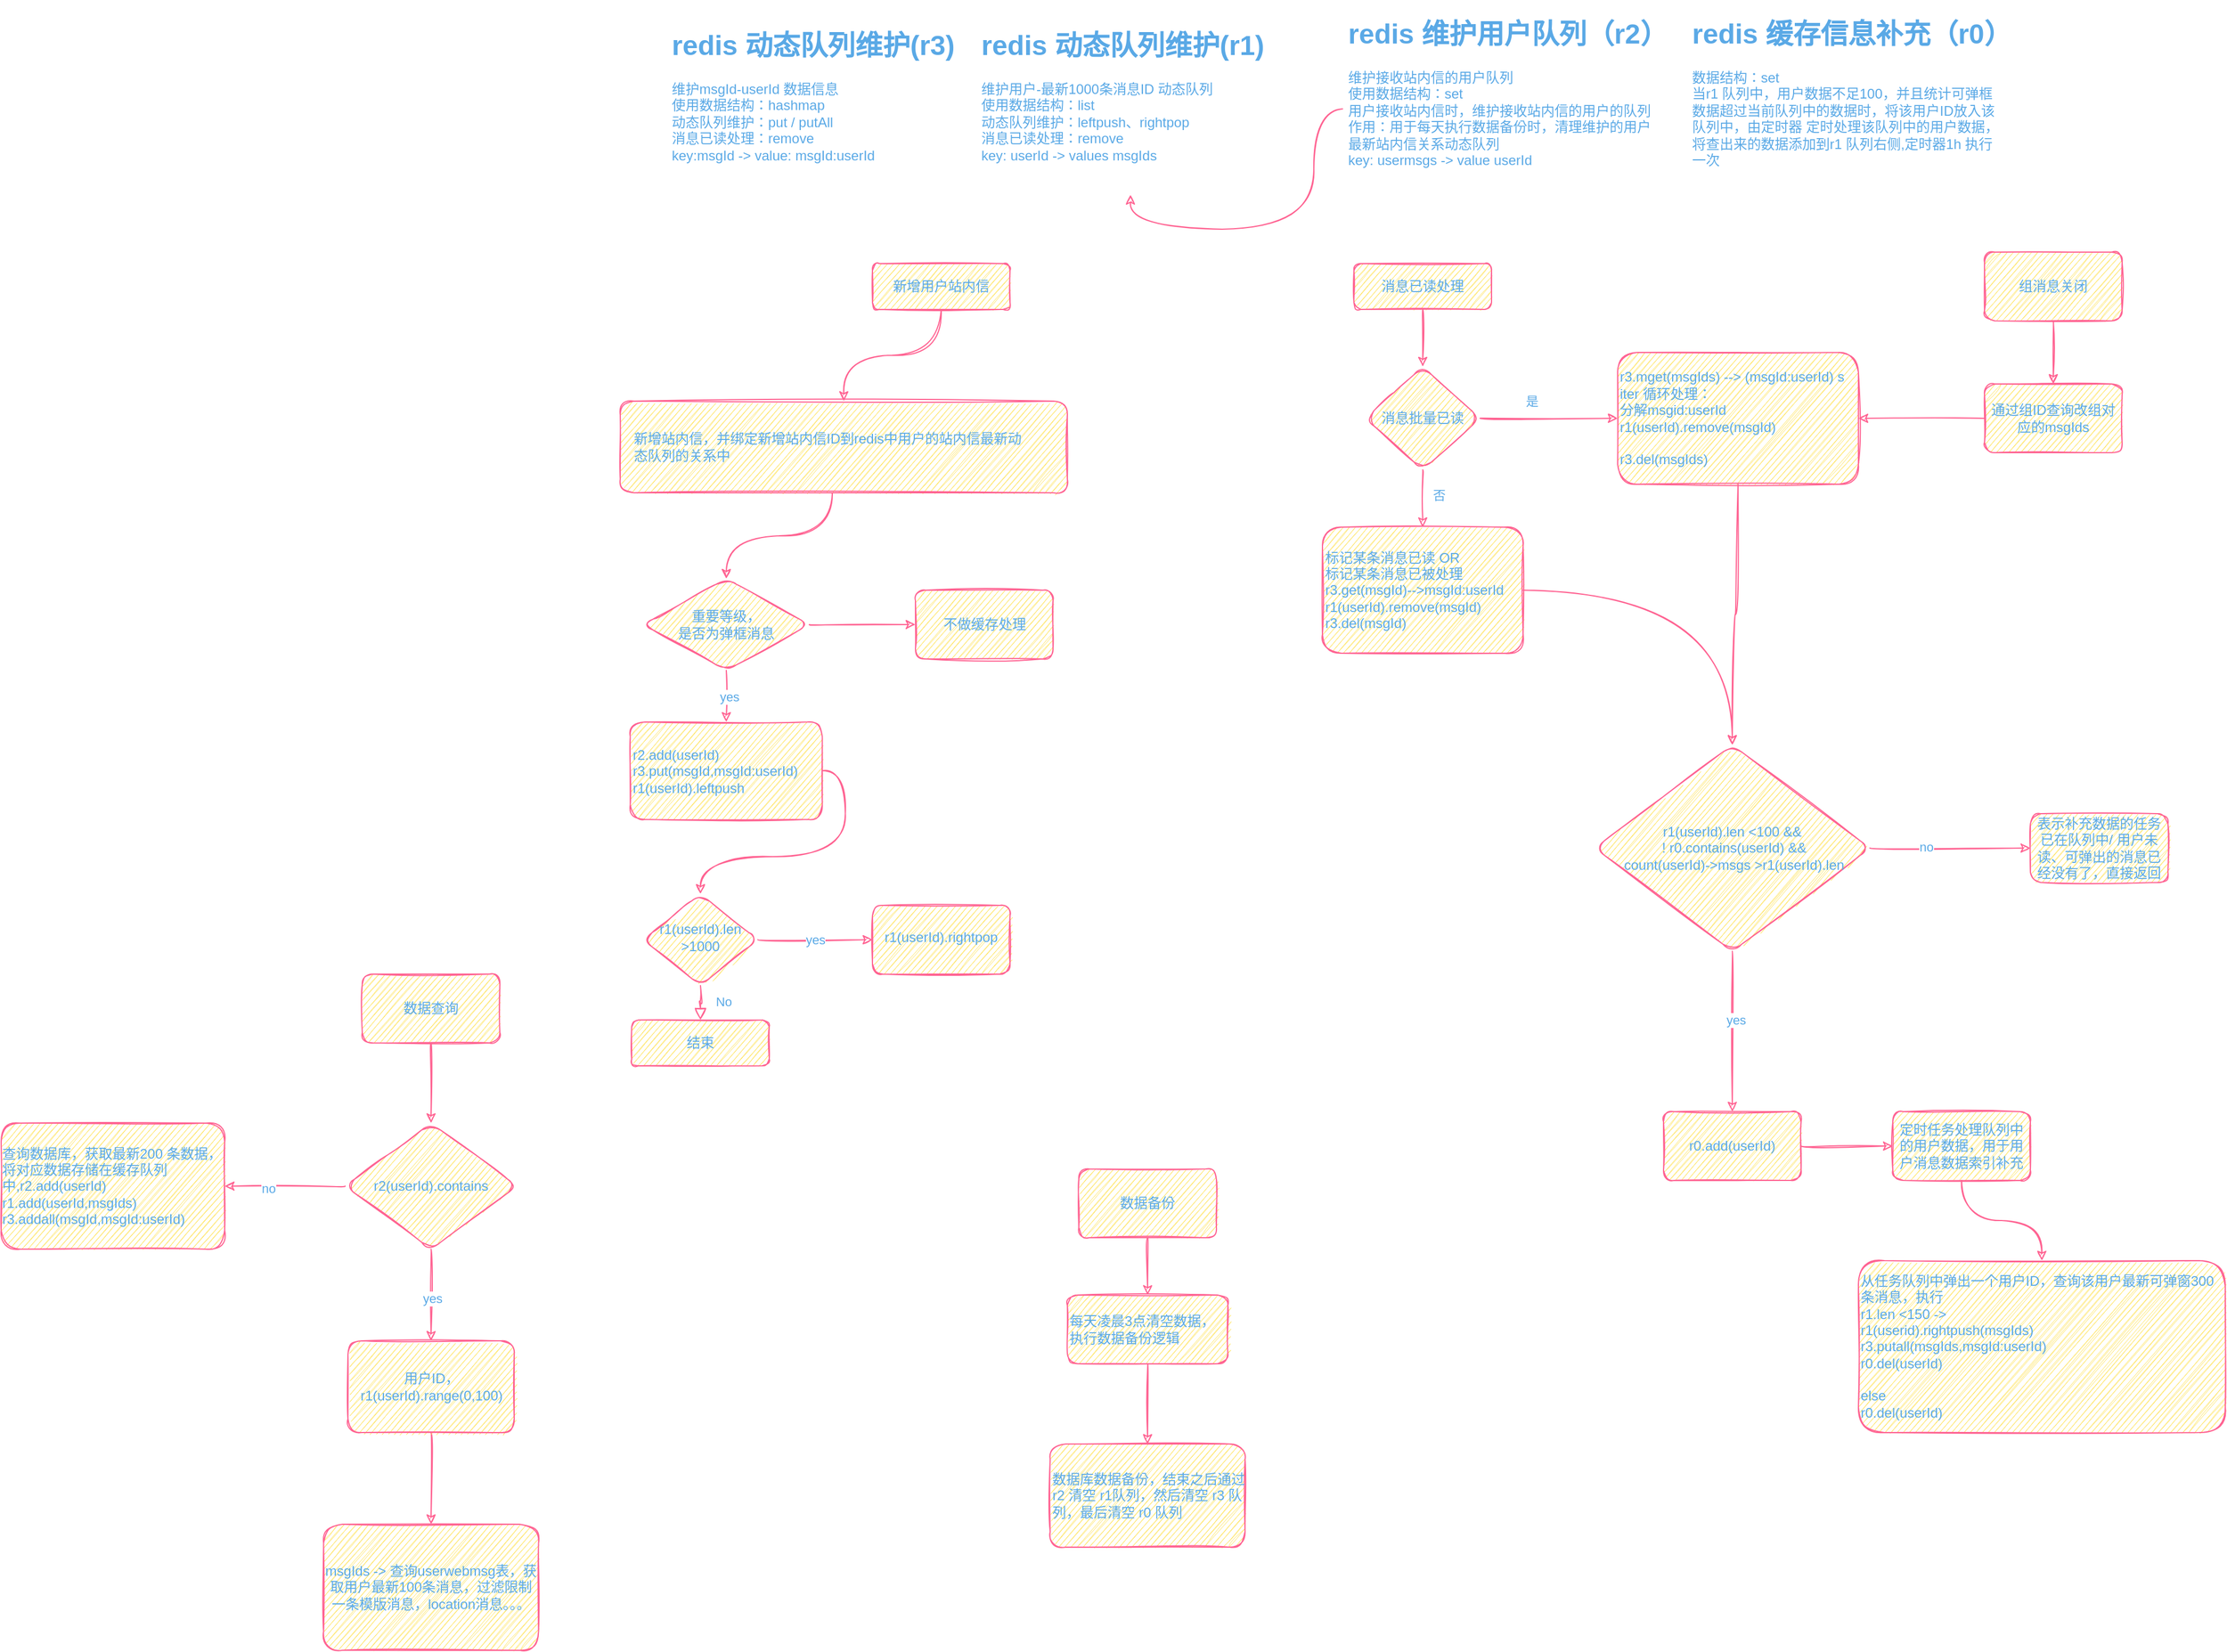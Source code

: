 <mxfile version="16.4.7" type="github">
  <diagram id="C5RBs43oDa-KdzZeNtuy" name="Page-1">
    <mxGraphModel dx="1773" dy="1682" grid="1" gridSize="10" guides="1" tooltips="1" connect="1" arrows="1" fold="1" page="1" pageScale="1" pageWidth="827" pageHeight="1169" math="0" shadow="0">
      <root>
        <mxCell id="WIyWlLk6GJQsqaUBKTNV-0" />
        <mxCell id="WIyWlLk6GJQsqaUBKTNV-1" parent="WIyWlLk6GJQsqaUBKTNV-0" />
        <mxCell id="-cFR_FY4Ac59gnSg9RBy-1" value="" style="edgeStyle=orthogonalEdgeStyle;curved=1;rounded=1;sketch=1;orthogonalLoop=1;jettySize=auto;html=1;fontColor=#5AA9E6;strokeColor=#FF6392;fillColor=#FFE45E;" edge="1" parent="WIyWlLk6GJQsqaUBKTNV-1" source="WIyWlLk6GJQsqaUBKTNV-3" target="-cFR_FY4Ac59gnSg9RBy-0">
          <mxGeometry relative="1" as="geometry" />
        </mxCell>
        <mxCell id="WIyWlLk6GJQsqaUBKTNV-3" value="新增用户站内信" style="rounded=1;whiteSpace=wrap;html=1;fontSize=12;glass=0;strokeWidth=1;shadow=0;sketch=1;fillColor=#FFE45E;strokeColor=#FF6392;fontColor=#5AA9E6;" parent="WIyWlLk6GJQsqaUBKTNV-1" vertex="1">
          <mxGeometry x="160" y="-50" width="120" height="40" as="geometry" />
        </mxCell>
        <mxCell id="WIyWlLk6GJQsqaUBKTNV-8" value="No" style="rounded=1;html=1;jettySize=auto;orthogonalLoop=1;fontSize=11;endArrow=block;endFill=0;endSize=8;strokeWidth=1;shadow=0;labelBackgroundColor=none;edgeStyle=orthogonalEdgeStyle;sketch=1;curved=1;strokeColor=#FF6392;fontColor=#5AA9E6;" parent="WIyWlLk6GJQsqaUBKTNV-1" source="WIyWlLk6GJQsqaUBKTNV-10" target="WIyWlLk6GJQsqaUBKTNV-11" edge="1">
          <mxGeometry x="0.333" y="20" relative="1" as="geometry">
            <mxPoint as="offset" />
          </mxGeometry>
        </mxCell>
        <mxCell id="-cFR_FY4Ac59gnSg9RBy-32" value="yes" style="edgeStyle=orthogonalEdgeStyle;curved=1;rounded=1;sketch=1;orthogonalLoop=1;jettySize=auto;html=1;fontColor=#5AA9E6;strokeColor=#FF6392;fillColor=#FFE45E;" edge="1" parent="WIyWlLk6GJQsqaUBKTNV-1" source="WIyWlLk6GJQsqaUBKTNV-10" target="-cFR_FY4Ac59gnSg9RBy-31">
          <mxGeometry relative="1" as="geometry" />
        </mxCell>
        <mxCell id="WIyWlLk6GJQsqaUBKTNV-10" value="r1(userId).len&lt;br&gt;&amp;gt;1000" style="rhombus;whiteSpace=wrap;html=1;shadow=0;fontFamily=Helvetica;fontSize=12;align=center;strokeWidth=1;spacing=6;spacingTop=-4;sketch=1;rounded=1;fillColor=#FFE45E;strokeColor=#FF6392;fontColor=#5AA9E6;" parent="WIyWlLk6GJQsqaUBKTNV-1" vertex="1">
          <mxGeometry x="-40" y="500" width="100" height="80" as="geometry" />
        </mxCell>
        <mxCell id="WIyWlLk6GJQsqaUBKTNV-11" value="结束" style="rounded=1;whiteSpace=wrap;html=1;fontSize=12;glass=0;strokeWidth=1;shadow=0;sketch=1;fillColor=#FFE45E;strokeColor=#FF6392;fontColor=#5AA9E6;" parent="WIyWlLk6GJQsqaUBKTNV-1" vertex="1">
          <mxGeometry x="-50" y="610" width="120" height="40" as="geometry" />
        </mxCell>
        <mxCell id="-cFR_FY4Ac59gnSg9RBy-0" value="" style="whiteSpace=wrap;html=1;fillColor=#FFE45E;strokeColor=#FF6392;fontColor=#5AA9E6;rounded=1;glass=0;strokeWidth=1;shadow=0;sketch=1;" vertex="1" parent="WIyWlLk6GJQsqaUBKTNV-1">
          <mxGeometry x="-60" y="70" width="390" height="80" as="geometry" />
        </mxCell>
        <mxCell id="-cFR_FY4Ac59gnSg9RBy-24" value="" style="edgeStyle=orthogonalEdgeStyle;curved=1;rounded=1;sketch=1;orthogonalLoop=1;jettySize=auto;html=1;fontColor=#5AA9E6;strokeColor=#FF6392;fillColor=#FFE45E;" edge="1" parent="WIyWlLk6GJQsqaUBKTNV-1" source="-cFR_FY4Ac59gnSg9RBy-3" target="-cFR_FY4Ac59gnSg9RBy-23">
          <mxGeometry relative="1" as="geometry" />
        </mxCell>
        <mxCell id="-cFR_FY4Ac59gnSg9RBy-3" value="新增站内信，并绑定新增站内信ID到redis中用户的站内信最新动态队列的关系中&lt;br&gt;" style="text;html=1;strokeColor=none;fillColor=none;align=left;verticalAlign=middle;whiteSpace=wrap;rounded=1;sketch=1;fontColor=#5AA9E6;" vertex="1" parent="WIyWlLk6GJQsqaUBKTNV-1">
          <mxGeometry x="-50" y="70" width="350" height="80" as="geometry" />
        </mxCell>
        <mxCell id="-cFR_FY4Ac59gnSg9RBy-7" value="&lt;h1&gt;redis 动态队列维护(r1)&lt;/h1&gt;&lt;div&gt;维护用户-最新1000条消息ID 动态队列&lt;/div&gt;&lt;div&gt;使用数据结构：list&lt;/div&gt;&lt;div&gt;动态队列维护：leftpush、rightpop&lt;/div&gt;&lt;div&gt;消息已读处理：remove&lt;/div&gt;&lt;div&gt;key: userId -&amp;gt; values msgIds&lt;/div&gt;" style="text;html=1;strokeColor=none;fillColor=none;spacing=5;spacingTop=-20;whiteSpace=wrap;overflow=hidden;rounded=1;sketch=1;fontColor=#5AA9E6;" vertex="1" parent="WIyWlLk6GJQsqaUBKTNV-1">
          <mxGeometry x="250" y="-260" width="270" height="150" as="geometry" />
        </mxCell>
        <mxCell id="-cFR_FY4Ac59gnSg9RBy-9" style="edgeStyle=orthogonalEdgeStyle;curved=1;rounded=1;sketch=1;orthogonalLoop=1;jettySize=auto;html=1;entryX=0.5;entryY=1;entryDx=0;entryDy=0;fontColor=#5AA9E6;strokeColor=#FF6392;fillColor=#FFE45E;" edge="1" parent="WIyWlLk6GJQsqaUBKTNV-1" source="-cFR_FY4Ac59gnSg9RBy-8" target="-cFR_FY4Ac59gnSg9RBy-7">
          <mxGeometry relative="1" as="geometry" />
        </mxCell>
        <mxCell id="-cFR_FY4Ac59gnSg9RBy-8" value="&lt;h1&gt;redis 维护用户队列（r2）&lt;/h1&gt;&lt;div&gt;维护接收站内信的用户队列&lt;/div&gt;&lt;div&gt;使用数据结构：set&lt;/div&gt;&lt;div&gt;用户接收站内信时，维护接收站内信的用户的队列&lt;/div&gt;&lt;div&gt;作用：用于每天执行数据备份时，清理维护的用户最新站内信关系动态队列&lt;/div&gt;&lt;div&gt;key: usermsgs -&amp;gt; value userId&lt;/div&gt;" style="text;html=1;strokeColor=none;fillColor=none;spacing=5;spacingTop=-20;whiteSpace=wrap;overflow=hidden;rounded=1;sketch=1;fontColor=#5AA9E6;" vertex="1" parent="WIyWlLk6GJQsqaUBKTNV-1">
          <mxGeometry x="570" y="-270" width="280" height="170" as="geometry" />
        </mxCell>
        <mxCell id="-cFR_FY4Ac59gnSg9RBy-14" value="" style="edgeStyle=orthogonalEdgeStyle;curved=1;rounded=1;sketch=1;orthogonalLoop=1;jettySize=auto;html=1;fontColor=#5AA9E6;strokeColor=#FF6392;fillColor=#FFE45E;" edge="1" parent="WIyWlLk6GJQsqaUBKTNV-1" source="-cFR_FY4Ac59gnSg9RBy-10" target="-cFR_FY4Ac59gnSg9RBy-13">
          <mxGeometry relative="1" as="geometry" />
        </mxCell>
        <mxCell id="-cFR_FY4Ac59gnSg9RBy-10" value="消息已读处理" style="rounded=1;whiteSpace=wrap;html=1;fontSize=12;glass=0;strokeWidth=1;shadow=0;sketch=1;fillColor=#FFE45E;strokeColor=#FF6392;fontColor=#5AA9E6;" vertex="1" parent="WIyWlLk6GJQsqaUBKTNV-1">
          <mxGeometry x="580" y="-50" width="120" height="40" as="geometry" />
        </mxCell>
        <mxCell id="-cFR_FY4Ac59gnSg9RBy-16" value="" style="edgeStyle=orthogonalEdgeStyle;curved=1;rounded=1;sketch=1;orthogonalLoop=1;jettySize=auto;html=1;fontColor=#5AA9E6;strokeColor=#FF6392;fillColor=#FFE45E;" edge="1" parent="WIyWlLk6GJQsqaUBKTNV-1" source="-cFR_FY4Ac59gnSg9RBy-13" target="-cFR_FY4Ac59gnSg9RBy-15">
          <mxGeometry relative="1" as="geometry" />
        </mxCell>
        <mxCell id="-cFR_FY4Ac59gnSg9RBy-20" value="否" style="edgeLabel;html=1;align=right;verticalAlign=middle;resizable=0;points=[];fontColor=#5AA9E6;rounded=1;" vertex="1" connectable="0" parent="-cFR_FY4Ac59gnSg9RBy-16">
          <mxGeometry x="-0.133" y="4" relative="1" as="geometry">
            <mxPoint x="16" as="offset" />
          </mxGeometry>
        </mxCell>
        <mxCell id="-cFR_FY4Ac59gnSg9RBy-18" value="" style="edgeStyle=orthogonalEdgeStyle;curved=1;rounded=1;sketch=1;orthogonalLoop=1;jettySize=auto;html=1;fontColor=#5AA9E6;strokeColor=#FF6392;fillColor=#FFE45E;" edge="1" parent="WIyWlLk6GJQsqaUBKTNV-1" source="-cFR_FY4Ac59gnSg9RBy-13" target="-cFR_FY4Ac59gnSg9RBy-17">
          <mxGeometry relative="1" as="geometry" />
        </mxCell>
        <mxCell id="-cFR_FY4Ac59gnSg9RBy-19" value="是" style="edgeLabel;html=1;align=center;verticalAlign=middle;resizable=0;points=[];fontColor=#5AA9E6;rounded=1;" vertex="1" connectable="0" parent="-cFR_FY4Ac59gnSg9RBy-18">
          <mxGeometry x="-0.257" y="4" relative="1" as="geometry">
            <mxPoint y="-11" as="offset" />
          </mxGeometry>
        </mxCell>
        <mxCell id="-cFR_FY4Ac59gnSg9RBy-13" value="消息批量已读" style="rhombus;whiteSpace=wrap;html=1;fillColor=#FFE45E;strokeColor=#FF6392;fontColor=#5AA9E6;rounded=1;glass=0;strokeWidth=1;shadow=0;sketch=1;" vertex="1" parent="WIyWlLk6GJQsqaUBKTNV-1">
          <mxGeometry x="590" y="40" width="100" height="90" as="geometry" />
        </mxCell>
        <mxCell id="-cFR_FY4Ac59gnSg9RBy-34" value="" style="edgeStyle=orthogonalEdgeStyle;curved=1;rounded=1;sketch=1;orthogonalLoop=1;jettySize=auto;html=1;fontColor=#5AA9E6;strokeColor=#FF6392;fillColor=#FFE45E;" edge="1" parent="WIyWlLk6GJQsqaUBKTNV-1" source="-cFR_FY4Ac59gnSg9RBy-15" target="-cFR_FY4Ac59gnSg9RBy-33">
          <mxGeometry relative="1" as="geometry" />
        </mxCell>
        <mxCell id="-cFR_FY4Ac59gnSg9RBy-15" value="标记某条消息已读 OR&lt;br&gt;标记某条消息已被处理&lt;br&gt;r3.get(msgId)--&amp;gt;msgId:userId&lt;br&gt;r1(userId).remove(msgId)&lt;br&gt;r3.del(msgId)" style="whiteSpace=wrap;html=1;fillColor=#FFE45E;strokeColor=#FF6392;fontColor=#5AA9E6;rounded=1;glass=0;strokeWidth=1;shadow=0;sketch=1;align=left;" vertex="1" parent="WIyWlLk6GJQsqaUBKTNV-1">
          <mxGeometry x="552.5" y="180" width="175" height="110" as="geometry" />
        </mxCell>
        <mxCell id="-cFR_FY4Ac59gnSg9RBy-35" style="edgeStyle=orthogonalEdgeStyle;curved=1;rounded=1;sketch=1;orthogonalLoop=1;jettySize=auto;html=1;exitX=0.5;exitY=1;exitDx=0;exitDy=0;entryX=0.5;entryY=0;entryDx=0;entryDy=0;fontColor=#5AA9E6;strokeColor=#FF6392;fillColor=#FFE45E;" edge="1" parent="WIyWlLk6GJQsqaUBKTNV-1" source="-cFR_FY4Ac59gnSg9RBy-17" target="-cFR_FY4Ac59gnSg9RBy-33">
          <mxGeometry relative="1" as="geometry" />
        </mxCell>
        <mxCell id="-cFR_FY4Ac59gnSg9RBy-17" value="r3.mget(msgIds) --&amp;gt; (msgId:userId) s&lt;br&gt;iter 循环处理：&lt;br&gt;分解msgid:userId&amp;nbsp;&lt;br&gt;r1(userId).remove(msgId)&lt;br&gt;&lt;br&gt;r3.del(msgIds)&lt;br&gt;&lt;div&gt;&lt;/div&gt;" style="whiteSpace=wrap;html=1;fillColor=#FFE45E;strokeColor=#FF6392;fontColor=#5AA9E6;rounded=1;glass=0;strokeWidth=1;shadow=0;sketch=1;align=left;" vertex="1" parent="WIyWlLk6GJQsqaUBKTNV-1">
          <mxGeometry x="810" y="27.5" width="210" height="115" as="geometry" />
        </mxCell>
        <mxCell id="-cFR_FY4Ac59gnSg9RBy-22" value="&lt;h1&gt;redis 动态队列维护(r3)&lt;/h1&gt;&lt;div&gt;维护msgId-userId 数据信息&lt;/div&gt;&lt;div&gt;&lt;span&gt;使用数据结构：hashmap&lt;/span&gt;&lt;br&gt;&lt;/div&gt;&lt;div&gt;动态队列维护：put / putAll&lt;/div&gt;&lt;div&gt;&lt;span&gt;消息已读处理：remove&lt;/span&gt;&lt;/div&gt;&lt;div&gt;&lt;span&gt;key:msgId -&amp;gt; value: msgId:userId&lt;/span&gt;&lt;/div&gt;" style="text;html=1;strokeColor=none;fillColor=none;spacing=5;spacingTop=-20;whiteSpace=wrap;overflow=hidden;rounded=1;sketch=1;fontColor=#5AA9E6;" vertex="1" parent="WIyWlLk6GJQsqaUBKTNV-1">
          <mxGeometry x="-20" y="-260" width="260" height="130" as="geometry" />
        </mxCell>
        <mxCell id="-cFR_FY4Ac59gnSg9RBy-26" value="" style="edgeStyle=orthogonalEdgeStyle;curved=1;rounded=1;sketch=1;orthogonalLoop=1;jettySize=auto;html=1;fontColor=#5AA9E6;strokeColor=#FF6392;fillColor=#FFE45E;" edge="1" parent="WIyWlLk6GJQsqaUBKTNV-1" source="-cFR_FY4Ac59gnSg9RBy-23" target="-cFR_FY4Ac59gnSg9RBy-25">
          <mxGeometry relative="1" as="geometry" />
        </mxCell>
        <mxCell id="-cFR_FY4Ac59gnSg9RBy-27" value="yes" style="edgeLabel;html=1;align=center;verticalAlign=middle;resizable=0;points=[];fontColor=#5AA9E6;rounded=1;" vertex="1" connectable="0" parent="-cFR_FY4Ac59gnSg9RBy-26">
          <mxGeometry x="0.022" y="2" relative="1" as="geometry">
            <mxPoint as="offset" />
          </mxGeometry>
        </mxCell>
        <mxCell id="-cFR_FY4Ac59gnSg9RBy-29" value="" style="edgeStyle=orthogonalEdgeStyle;curved=1;rounded=1;sketch=1;orthogonalLoop=1;jettySize=auto;html=1;fontColor=#5AA9E6;strokeColor=#FF6392;fillColor=#FFE45E;" edge="1" parent="WIyWlLk6GJQsqaUBKTNV-1" source="-cFR_FY4Ac59gnSg9RBy-23" target="-cFR_FY4Ac59gnSg9RBy-28">
          <mxGeometry relative="1" as="geometry" />
        </mxCell>
        <mxCell id="-cFR_FY4Ac59gnSg9RBy-23" value="重要等级，&lt;br&gt;是否为弹框消息" style="rhombus;whiteSpace=wrap;html=1;rounded=1;sketch=1;fontColor=#5AA9E6;strokeColor=#FF6392;fillColor=#FFE45E;" vertex="1" parent="WIyWlLk6GJQsqaUBKTNV-1">
          <mxGeometry x="-40" y="225" width="145" height="80" as="geometry" />
        </mxCell>
        <mxCell id="-cFR_FY4Ac59gnSg9RBy-30" style="edgeStyle=orthogonalEdgeStyle;curved=1;rounded=1;sketch=1;orthogonalLoop=1;jettySize=auto;html=1;exitX=1;exitY=0.5;exitDx=0;exitDy=0;fontColor=#5AA9E6;strokeColor=#FF6392;fillColor=#FFE45E;" edge="1" parent="WIyWlLk6GJQsqaUBKTNV-1" source="-cFR_FY4Ac59gnSg9RBy-25" target="WIyWlLk6GJQsqaUBKTNV-10">
          <mxGeometry relative="1" as="geometry" />
        </mxCell>
        <mxCell id="-cFR_FY4Ac59gnSg9RBy-25" value="&lt;span&gt;r2.add(userId)&lt;/span&gt;&lt;br&gt;&lt;span&gt;r3.put(msgId,msgId:userId)&lt;br&gt;&lt;/span&gt;r1(userId).leftpush" style="whiteSpace=wrap;html=1;fillColor=#FFE45E;strokeColor=#FF6392;fontColor=#5AA9E6;rounded=1;sketch=1;align=left;" vertex="1" parent="WIyWlLk6GJQsqaUBKTNV-1">
          <mxGeometry x="-51.25" y="350" width="167.5" height="85" as="geometry" />
        </mxCell>
        <mxCell id="-cFR_FY4Ac59gnSg9RBy-28" value="不做缓存处理" style="whiteSpace=wrap;html=1;fillColor=#FFE45E;strokeColor=#FF6392;fontColor=#5AA9E6;rounded=1;sketch=1;" vertex="1" parent="WIyWlLk6GJQsqaUBKTNV-1">
          <mxGeometry x="197.5" y="235" width="120" height="60" as="geometry" />
        </mxCell>
        <mxCell id="-cFR_FY4Ac59gnSg9RBy-31" value="r1(userId).rightpop" style="whiteSpace=wrap;html=1;fillColor=#FFE45E;strokeColor=#FF6392;fontColor=#5AA9E6;shadow=0;strokeWidth=1;spacing=6;spacingTop=-4;sketch=1;rounded=1;" vertex="1" parent="WIyWlLk6GJQsqaUBKTNV-1">
          <mxGeometry x="160" y="510" width="120" height="60" as="geometry" />
        </mxCell>
        <mxCell id="-cFR_FY4Ac59gnSg9RBy-46" value="" style="edgeStyle=orthogonalEdgeStyle;curved=1;rounded=1;sketch=1;orthogonalLoop=1;jettySize=auto;html=1;fontColor=#5AA9E6;strokeColor=#FF6392;fillColor=#FFE45E;" edge="1" parent="WIyWlLk6GJQsqaUBKTNV-1" source="-cFR_FY4Ac59gnSg9RBy-33" target="-cFR_FY4Ac59gnSg9RBy-45">
          <mxGeometry relative="1" as="geometry" />
        </mxCell>
        <mxCell id="-cFR_FY4Ac59gnSg9RBy-47" value="yes" style="edgeLabel;html=1;align=center;verticalAlign=middle;resizable=0;points=[];fontColor=#5AA9E6;rounded=1;" vertex="1" connectable="0" parent="-cFR_FY4Ac59gnSg9RBy-46">
          <mxGeometry x="-0.143" y="3" relative="1" as="geometry">
            <mxPoint as="offset" />
          </mxGeometry>
        </mxCell>
        <mxCell id="-cFR_FY4Ac59gnSg9RBy-49" value="" style="edgeStyle=orthogonalEdgeStyle;curved=1;rounded=1;sketch=1;orthogonalLoop=1;jettySize=auto;html=1;fontColor=#5AA9E6;strokeColor=#FF6392;fillColor=#FFE45E;" edge="1" parent="WIyWlLk6GJQsqaUBKTNV-1" source="-cFR_FY4Ac59gnSg9RBy-33" target="-cFR_FY4Ac59gnSg9RBy-48">
          <mxGeometry relative="1" as="geometry" />
        </mxCell>
        <mxCell id="-cFR_FY4Ac59gnSg9RBy-50" value="no" style="edgeLabel;html=1;align=center;verticalAlign=middle;resizable=0;points=[];fontColor=#5AA9E6;rounded=1;" vertex="1" connectable="0" parent="-cFR_FY4Ac59gnSg9RBy-49">
          <mxGeometry x="-0.3" y="1" relative="1" as="geometry">
            <mxPoint as="offset" />
          </mxGeometry>
        </mxCell>
        <mxCell id="-cFR_FY4Ac59gnSg9RBy-33" value="r1(userId).len &amp;lt;100 &amp;amp;&amp;amp;&lt;br&gt;&amp;nbsp;! r0.contains(userId) &amp;amp;&amp;amp;&lt;br&gt;&amp;nbsp;count(userId)-&amp;gt;msgs &amp;gt;r1(userId).len" style="rhombus;whiteSpace=wrap;html=1;align=center;fillColor=#FFE45E;strokeColor=#FF6392;fontColor=#5AA9E6;rounded=1;glass=0;strokeWidth=1;shadow=0;sketch=1;" vertex="1" parent="WIyWlLk6GJQsqaUBKTNV-1">
          <mxGeometry x="790" y="370" width="240" height="180" as="geometry" />
        </mxCell>
        <mxCell id="-cFR_FY4Ac59gnSg9RBy-36" value="&lt;h1&gt;redis 缓存信息补充（r0）&lt;/h1&gt;&lt;div&gt;数据结构：set&lt;/div&gt;&lt;div&gt;当r1 队列中，用户数据不足100，并且统计可弹框数据超过当前队列中的数据时，将该用户ID放入该队列中，由定时器 定时处理该队列中的用户数据，将查出来的数据添加到r1 队列右侧,定时器1h 执行一次&lt;/div&gt;" style="text;html=1;strokeColor=none;fillColor=none;spacing=5;spacingTop=-20;whiteSpace=wrap;overflow=hidden;rounded=1;sketch=1;fontColor=#5AA9E6;" vertex="1" parent="WIyWlLk6GJQsqaUBKTNV-1">
          <mxGeometry x="870" y="-270" width="280" height="170" as="geometry" />
        </mxCell>
        <mxCell id="-cFR_FY4Ac59gnSg9RBy-52" value="" style="edgeStyle=orthogonalEdgeStyle;curved=1;rounded=1;sketch=1;orthogonalLoop=1;jettySize=auto;html=1;fontColor=#5AA9E6;strokeColor=#FF6392;fillColor=#FFE45E;" edge="1" parent="WIyWlLk6GJQsqaUBKTNV-1" source="-cFR_FY4Ac59gnSg9RBy-45" target="-cFR_FY4Ac59gnSg9RBy-51">
          <mxGeometry relative="1" as="geometry" />
        </mxCell>
        <mxCell id="-cFR_FY4Ac59gnSg9RBy-45" value="r0.add(userId)" style="rounded=1;whiteSpace=wrap;html=1;fillColor=#FFE45E;strokeColor=#FF6392;fontColor=#5AA9E6;glass=0;strokeWidth=1;shadow=0;sketch=1;" vertex="1" parent="WIyWlLk6GJQsqaUBKTNV-1">
          <mxGeometry x="850" y="690" width="120" height="60" as="geometry" />
        </mxCell>
        <mxCell id="-cFR_FY4Ac59gnSg9RBy-48" value="表示补充数据的任务已在队列中/ 用户未读、可弹出的消息已经没有了，直接返回" style="whiteSpace=wrap;html=1;fillColor=#FFE45E;strokeColor=#FF6392;fontColor=#5AA9E6;rounded=1;glass=0;strokeWidth=1;shadow=0;sketch=1;" vertex="1" parent="WIyWlLk6GJQsqaUBKTNV-1">
          <mxGeometry x="1170" y="430" width="120" height="60" as="geometry" />
        </mxCell>
        <mxCell id="-cFR_FY4Ac59gnSg9RBy-60" value="" style="edgeStyle=orthogonalEdgeStyle;curved=1;rounded=1;sketch=1;orthogonalLoop=1;jettySize=auto;html=1;fontColor=#5AA9E6;strokeColor=#FF6392;fillColor=#FFE45E;" edge="1" parent="WIyWlLk6GJQsqaUBKTNV-1" source="-cFR_FY4Ac59gnSg9RBy-51" target="-cFR_FY4Ac59gnSg9RBy-59">
          <mxGeometry relative="1" as="geometry" />
        </mxCell>
        <mxCell id="-cFR_FY4Ac59gnSg9RBy-51" value="定时任务处理队列中的用户数据，用于用户消息数据索引补充" style="whiteSpace=wrap;html=1;fillColor=#FFE45E;strokeColor=#FF6392;fontColor=#5AA9E6;rounded=1;glass=0;strokeWidth=1;shadow=0;sketch=1;" vertex="1" parent="WIyWlLk6GJQsqaUBKTNV-1">
          <mxGeometry x="1050" y="690" width="120" height="60" as="geometry" />
        </mxCell>
        <mxCell id="-cFR_FY4Ac59gnSg9RBy-57" value="" style="edgeStyle=orthogonalEdgeStyle;curved=1;rounded=1;sketch=1;orthogonalLoop=1;jettySize=auto;html=1;fontColor=#5AA9E6;strokeColor=#FF6392;fillColor=#FFE45E;" edge="1" parent="WIyWlLk6GJQsqaUBKTNV-1" source="-cFR_FY4Ac59gnSg9RBy-53" target="-cFR_FY4Ac59gnSg9RBy-56">
          <mxGeometry relative="1" as="geometry" />
        </mxCell>
        <mxCell id="-cFR_FY4Ac59gnSg9RBy-53" value="组消息关闭" style="whiteSpace=wrap;html=1;rounded=1;sketch=1;fontColor=#5AA9E6;strokeColor=#FF6392;fillColor=#FFE45E;" vertex="1" parent="WIyWlLk6GJQsqaUBKTNV-1">
          <mxGeometry x="1130" y="-60" width="120" height="60" as="geometry" />
        </mxCell>
        <mxCell id="-cFR_FY4Ac59gnSg9RBy-58" style="edgeStyle=orthogonalEdgeStyle;curved=1;rounded=1;sketch=1;orthogonalLoop=1;jettySize=auto;html=1;exitX=0;exitY=0.5;exitDx=0;exitDy=0;entryX=1;entryY=0.5;entryDx=0;entryDy=0;fontColor=#5AA9E6;strokeColor=#FF6392;fillColor=#FFE45E;" edge="1" parent="WIyWlLk6GJQsqaUBKTNV-1" source="-cFR_FY4Ac59gnSg9RBy-56" target="-cFR_FY4Ac59gnSg9RBy-17">
          <mxGeometry relative="1" as="geometry" />
        </mxCell>
        <mxCell id="-cFR_FY4Ac59gnSg9RBy-56" value="通过组ID查询改组对应的msgIds" style="whiteSpace=wrap;html=1;fillColor=#FFE45E;strokeColor=#FF6392;fontColor=#5AA9E6;rounded=1;sketch=1;" vertex="1" parent="WIyWlLk6GJQsqaUBKTNV-1">
          <mxGeometry x="1130" y="55" width="120" height="60" as="geometry" />
        </mxCell>
        <mxCell id="-cFR_FY4Ac59gnSg9RBy-59" value="从任务队列中弹出一个用户ID，查询该用户最新可弹窗300条消息，执行&lt;br&gt;r1.len &amp;lt;150 -&amp;gt;&lt;br&gt;r1(userid).rightpush(msgIds)&lt;br&gt;r3.putall(msgIds,msgId:userId)&lt;br&gt;r0.del(userId)&lt;br&gt;&lt;br&gt;else&amp;nbsp;&lt;br&gt;r0.del(userId)" style="whiteSpace=wrap;html=1;fillColor=#FFE45E;strokeColor=#FF6392;fontColor=#5AA9E6;rounded=1;glass=0;strokeWidth=1;shadow=0;sketch=1;align=left;" vertex="1" parent="WIyWlLk6GJQsqaUBKTNV-1">
          <mxGeometry x="1020" y="820" width="320" height="150" as="geometry" />
        </mxCell>
        <mxCell id="-cFR_FY4Ac59gnSg9RBy-74" value="" style="edgeStyle=orthogonalEdgeStyle;curved=1;rounded=1;sketch=1;orthogonalLoop=1;jettySize=auto;html=1;fontColor=#5AA9E6;strokeColor=#FF6392;fillColor=#FFE45E;" edge="1" parent="WIyWlLk6GJQsqaUBKTNV-1" source="-cFR_FY4Ac59gnSg9RBy-61" target="-cFR_FY4Ac59gnSg9RBy-73">
          <mxGeometry relative="1" as="geometry" />
        </mxCell>
        <mxCell id="-cFR_FY4Ac59gnSg9RBy-61" value="数据查询" style="whiteSpace=wrap;html=1;rounded=1;sketch=1;fontColor=#5AA9E6;strokeColor=#FF6392;fillColor=#FFE45E;" vertex="1" parent="WIyWlLk6GJQsqaUBKTNV-1">
          <mxGeometry x="-285" y="570" width="120" height="60" as="geometry" />
        </mxCell>
        <mxCell id="-cFR_FY4Ac59gnSg9RBy-64" value="msgIds -&amp;gt; 查询userwebmsg表，获取用户最新100条消息，过滤限制一条模版消息，location消息。。。" style="whiteSpace=wrap;html=1;rounded=1;sketch=1;fontColor=#5AA9E6;strokeColor=#FF6392;fillColor=#FFE45E;" vertex="1" parent="WIyWlLk6GJQsqaUBKTNV-1">
          <mxGeometry x="-318.75" y="1050" width="187.5" height="110" as="geometry" />
        </mxCell>
        <mxCell id="-cFR_FY4Ac59gnSg9RBy-68" value="" style="edgeStyle=orthogonalEdgeStyle;curved=1;rounded=1;sketch=1;orthogonalLoop=1;jettySize=auto;html=1;fontColor=#5AA9E6;strokeColor=#FF6392;fillColor=#FFE45E;" edge="1" parent="WIyWlLk6GJQsqaUBKTNV-1" source="-cFR_FY4Ac59gnSg9RBy-66" target="-cFR_FY4Ac59gnSg9RBy-67">
          <mxGeometry relative="1" as="geometry" />
        </mxCell>
        <mxCell id="-cFR_FY4Ac59gnSg9RBy-66" value="数据备份" style="whiteSpace=wrap;html=1;rounded=1;sketch=1;fontColor=#5AA9E6;strokeColor=#FF6392;fillColor=#FFE45E;" vertex="1" parent="WIyWlLk6GJQsqaUBKTNV-1">
          <mxGeometry x="340" y="740" width="120" height="60" as="geometry" />
        </mxCell>
        <mxCell id="-cFR_FY4Ac59gnSg9RBy-72" value="" style="edgeStyle=orthogonalEdgeStyle;curved=1;rounded=1;sketch=1;orthogonalLoop=1;jettySize=auto;html=1;fontColor=#5AA9E6;strokeColor=#FF6392;fillColor=#FFE45E;" edge="1" parent="WIyWlLk6GJQsqaUBKTNV-1" source="-cFR_FY4Ac59gnSg9RBy-67" target="-cFR_FY4Ac59gnSg9RBy-71">
          <mxGeometry relative="1" as="geometry" />
        </mxCell>
        <mxCell id="-cFR_FY4Ac59gnSg9RBy-67" value="每天凌晨3点清空数据，执行数据备份逻辑" style="whiteSpace=wrap;html=1;fillColor=#FFE45E;strokeColor=#FF6392;fontColor=#5AA9E6;rounded=1;sketch=1;align=left;" vertex="1" parent="WIyWlLk6GJQsqaUBKTNV-1">
          <mxGeometry x="330" y="850" width="140" height="60" as="geometry" />
        </mxCell>
        <mxCell id="-cFR_FY4Ac59gnSg9RBy-71" value="数据库数据备份，结束之后通过r2 清空 r1队列，然后清空 r3 队列，最后清空 r0 队列" style="whiteSpace=wrap;html=1;align=left;fillColor=#FFE45E;strokeColor=#FF6392;fontColor=#5AA9E6;rounded=1;sketch=1;" vertex="1" parent="WIyWlLk6GJQsqaUBKTNV-1">
          <mxGeometry x="315" y="980" width="170" height="90" as="geometry" />
        </mxCell>
        <mxCell id="-cFR_FY4Ac59gnSg9RBy-76" value="" style="edgeStyle=orthogonalEdgeStyle;curved=1;rounded=1;sketch=1;orthogonalLoop=1;jettySize=auto;html=1;fontColor=#5AA9E6;strokeColor=#FF6392;fillColor=#FFE45E;" edge="1" parent="WIyWlLk6GJQsqaUBKTNV-1" source="-cFR_FY4Ac59gnSg9RBy-73" target="-cFR_FY4Ac59gnSg9RBy-75">
          <mxGeometry relative="1" as="geometry" />
        </mxCell>
        <mxCell id="-cFR_FY4Ac59gnSg9RBy-77" value="yes" style="edgeLabel;html=1;align=center;verticalAlign=middle;resizable=0;points=[];fontColor=#5AA9E6;rounded=1;" vertex="1" connectable="0" parent="-cFR_FY4Ac59gnSg9RBy-76">
          <mxGeometry x="0.08" y="1" relative="1" as="geometry">
            <mxPoint as="offset" />
          </mxGeometry>
        </mxCell>
        <mxCell id="-cFR_FY4Ac59gnSg9RBy-79" value="" style="edgeStyle=orthogonalEdgeStyle;curved=1;rounded=1;sketch=1;orthogonalLoop=1;jettySize=auto;html=1;fontColor=#5AA9E6;strokeColor=#FF6392;fillColor=#FFE45E;" edge="1" parent="WIyWlLk6GJQsqaUBKTNV-1" source="-cFR_FY4Ac59gnSg9RBy-73" target="-cFR_FY4Ac59gnSg9RBy-78">
          <mxGeometry relative="1" as="geometry" />
        </mxCell>
        <mxCell id="-cFR_FY4Ac59gnSg9RBy-80" value="no" style="edgeLabel;html=1;align=center;verticalAlign=middle;resizable=0;points=[];fontColor=#5AA9E6;rounded=1;" vertex="1" connectable="0" parent="-cFR_FY4Ac59gnSg9RBy-79">
          <mxGeometry x="0.274" y="2" relative="1" as="geometry">
            <mxPoint as="offset" />
          </mxGeometry>
        </mxCell>
        <mxCell id="-cFR_FY4Ac59gnSg9RBy-73" value="r2(userId).contains" style="rhombus;whiteSpace=wrap;html=1;fillColor=#FFE45E;strokeColor=#FF6392;fontColor=#5AA9E6;rounded=1;sketch=1;" vertex="1" parent="WIyWlLk6GJQsqaUBKTNV-1">
          <mxGeometry x="-300" y="700" width="150" height="110" as="geometry" />
        </mxCell>
        <mxCell id="-cFR_FY4Ac59gnSg9RBy-81" style="edgeStyle=orthogonalEdgeStyle;curved=1;rounded=1;sketch=1;orthogonalLoop=1;jettySize=auto;html=1;exitX=0.5;exitY=1;exitDx=0;exitDy=0;entryX=0.5;entryY=0;entryDx=0;entryDy=0;fontColor=#5AA9E6;strokeColor=#FF6392;fillColor=#FFE45E;" edge="1" parent="WIyWlLk6GJQsqaUBKTNV-1" source="-cFR_FY4Ac59gnSg9RBy-75" target="-cFR_FY4Ac59gnSg9RBy-64">
          <mxGeometry relative="1" as="geometry" />
        </mxCell>
        <mxCell id="-cFR_FY4Ac59gnSg9RBy-75" value="&lt;span&gt;用户ID，r1(userId).range(0,100)&lt;/span&gt;" style="whiteSpace=wrap;html=1;fillColor=#FFE45E;strokeColor=#FF6392;fontColor=#5AA9E6;rounded=1;sketch=1;" vertex="1" parent="WIyWlLk6GJQsqaUBKTNV-1">
          <mxGeometry x="-297.5" y="890" width="145" height="80" as="geometry" />
        </mxCell>
        <mxCell id="-cFR_FY4Ac59gnSg9RBy-78" value="&lt;div style=&quot;text-align: left&quot;&gt;&lt;span&gt;查询数据库，获取最新200 条数据，将对应数据存储在缓存队列中,r2.add(userId)&lt;/span&gt;&lt;/div&gt;&lt;div style=&quot;text-align: left&quot;&gt;&lt;span&gt;r1.add(userId,msgIds)&lt;/span&gt;&lt;/div&gt;&lt;div style=&quot;text-align: left&quot;&gt;&lt;span&gt;r3.addall(msgId,msgId:userId)&lt;/span&gt;&lt;/div&gt;" style="whiteSpace=wrap;html=1;fillColor=#FFE45E;strokeColor=#FF6392;fontColor=#5AA9E6;rounded=1;sketch=1;" vertex="1" parent="WIyWlLk6GJQsqaUBKTNV-1">
          <mxGeometry x="-600" y="700" width="195" height="110" as="geometry" />
        </mxCell>
      </root>
    </mxGraphModel>
  </diagram>
</mxfile>
